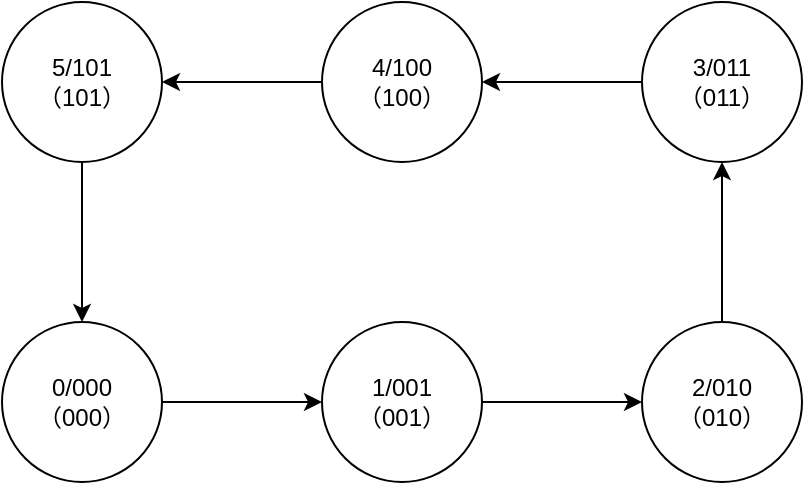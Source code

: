 <mxfile version="24.2.5" type="device">
  <diagram name="Page-1" id="vsYObrLrd0nSCJn95IfN">
    <mxGraphModel dx="1077" dy="508" grid="1" gridSize="10" guides="1" tooltips="1" connect="1" arrows="1" fold="1" page="1" pageScale="1" pageWidth="827" pageHeight="1169" math="0" shadow="0">
      <root>
        <mxCell id="0" />
        <mxCell id="1" parent="0" />
        <mxCell id="8IM4M60ZAVC595jWEZeT-7" style="edgeStyle=orthogonalEdgeStyle;rounded=0;orthogonalLoop=1;jettySize=auto;html=1;exitX=0.5;exitY=1;exitDx=0;exitDy=0;entryX=0.5;entryY=0;entryDx=0;entryDy=0;" parent="1" source="8IM4M60ZAVC595jWEZeT-1" target="8IM4M60ZAVC595jWEZeT-4" edge="1">
          <mxGeometry relative="1" as="geometry" />
        </mxCell>
        <mxCell id="8IM4M60ZAVC595jWEZeT-1" value="5/101&lt;div&gt;（101）&lt;/div&gt;" style="ellipse;whiteSpace=wrap;html=1;aspect=fixed;" parent="1" vertex="1">
          <mxGeometry x="160" y="80" width="80" height="80" as="geometry" />
        </mxCell>
        <mxCell id="8IM4M60ZAVC595jWEZeT-10" style="edgeStyle=orthogonalEdgeStyle;rounded=0;orthogonalLoop=1;jettySize=auto;html=1;exitX=0.5;exitY=0;exitDx=0;exitDy=0;entryX=0.5;entryY=1;entryDx=0;entryDy=0;" parent="1" source="8IM4M60ZAVC595jWEZeT-2" target="8IM4M60ZAVC595jWEZeT-5" edge="1">
          <mxGeometry relative="1" as="geometry" />
        </mxCell>
        <mxCell id="8IM4M60ZAVC595jWEZeT-2" value="2/010&lt;div&gt;（010&lt;span style=&quot;background-color: initial;&quot;&gt;）&lt;/span&gt;&lt;/div&gt;" style="ellipse;whiteSpace=wrap;html=1;aspect=fixed;" parent="1" vertex="1">
          <mxGeometry x="480" y="240" width="80" height="80" as="geometry" />
        </mxCell>
        <mxCell id="8IM4M60ZAVC595jWEZeT-9" style="edgeStyle=orthogonalEdgeStyle;rounded=0;orthogonalLoop=1;jettySize=auto;html=1;exitX=1;exitY=0.5;exitDx=0;exitDy=0;entryX=0;entryY=0.5;entryDx=0;entryDy=0;" parent="1" source="8IM4M60ZAVC595jWEZeT-3" target="8IM4M60ZAVC595jWEZeT-2" edge="1">
          <mxGeometry relative="1" as="geometry" />
        </mxCell>
        <mxCell id="8IM4M60ZAVC595jWEZeT-3" value="1/001&lt;div&gt;（001）&lt;/div&gt;" style="ellipse;whiteSpace=wrap;html=1;aspect=fixed;" parent="1" vertex="1">
          <mxGeometry x="320" y="240" width="80" height="80" as="geometry" />
        </mxCell>
        <mxCell id="8IM4M60ZAVC595jWEZeT-8" style="edgeStyle=orthogonalEdgeStyle;rounded=0;orthogonalLoop=1;jettySize=auto;html=1;exitX=1;exitY=0.5;exitDx=0;exitDy=0;entryX=0;entryY=0.5;entryDx=0;entryDy=0;" parent="1" source="8IM4M60ZAVC595jWEZeT-4" target="8IM4M60ZAVC595jWEZeT-3" edge="1">
          <mxGeometry relative="1" as="geometry" />
        </mxCell>
        <mxCell id="8IM4M60ZAVC595jWEZeT-4" value="0/000&lt;div&gt;（000）&lt;/div&gt;" style="ellipse;whiteSpace=wrap;html=1;aspect=fixed;" parent="1" vertex="1">
          <mxGeometry x="160" y="240" width="80" height="80" as="geometry" />
        </mxCell>
        <mxCell id="8IM4M60ZAVC595jWEZeT-11" style="edgeStyle=orthogonalEdgeStyle;rounded=0;orthogonalLoop=1;jettySize=auto;html=1;exitX=0;exitY=0.5;exitDx=0;exitDy=0;entryX=1;entryY=0.5;entryDx=0;entryDy=0;" parent="1" source="8IM4M60ZAVC595jWEZeT-5" target="8IM4M60ZAVC595jWEZeT-6" edge="1">
          <mxGeometry relative="1" as="geometry" />
        </mxCell>
        <mxCell id="8IM4M60ZAVC595jWEZeT-5" value="3/011&lt;div&gt;（011）&lt;/div&gt;" style="ellipse;whiteSpace=wrap;html=1;aspect=fixed;" parent="1" vertex="1">
          <mxGeometry x="480" y="80" width="80" height="80" as="geometry" />
        </mxCell>
        <mxCell id="8IM4M60ZAVC595jWEZeT-12" style="edgeStyle=orthogonalEdgeStyle;rounded=0;orthogonalLoop=1;jettySize=auto;html=1;exitX=0;exitY=0.5;exitDx=0;exitDy=0;entryX=1;entryY=0.5;entryDx=0;entryDy=0;" parent="1" source="8IM4M60ZAVC595jWEZeT-6" target="8IM4M60ZAVC595jWEZeT-1" edge="1">
          <mxGeometry relative="1" as="geometry" />
        </mxCell>
        <mxCell id="8IM4M60ZAVC595jWEZeT-6" value="4/100&lt;div&gt;（100）&lt;/div&gt;" style="ellipse;whiteSpace=wrap;html=1;aspect=fixed;" parent="1" vertex="1">
          <mxGeometry x="320" y="80" width="80" height="80" as="geometry" />
        </mxCell>
      </root>
    </mxGraphModel>
  </diagram>
</mxfile>

